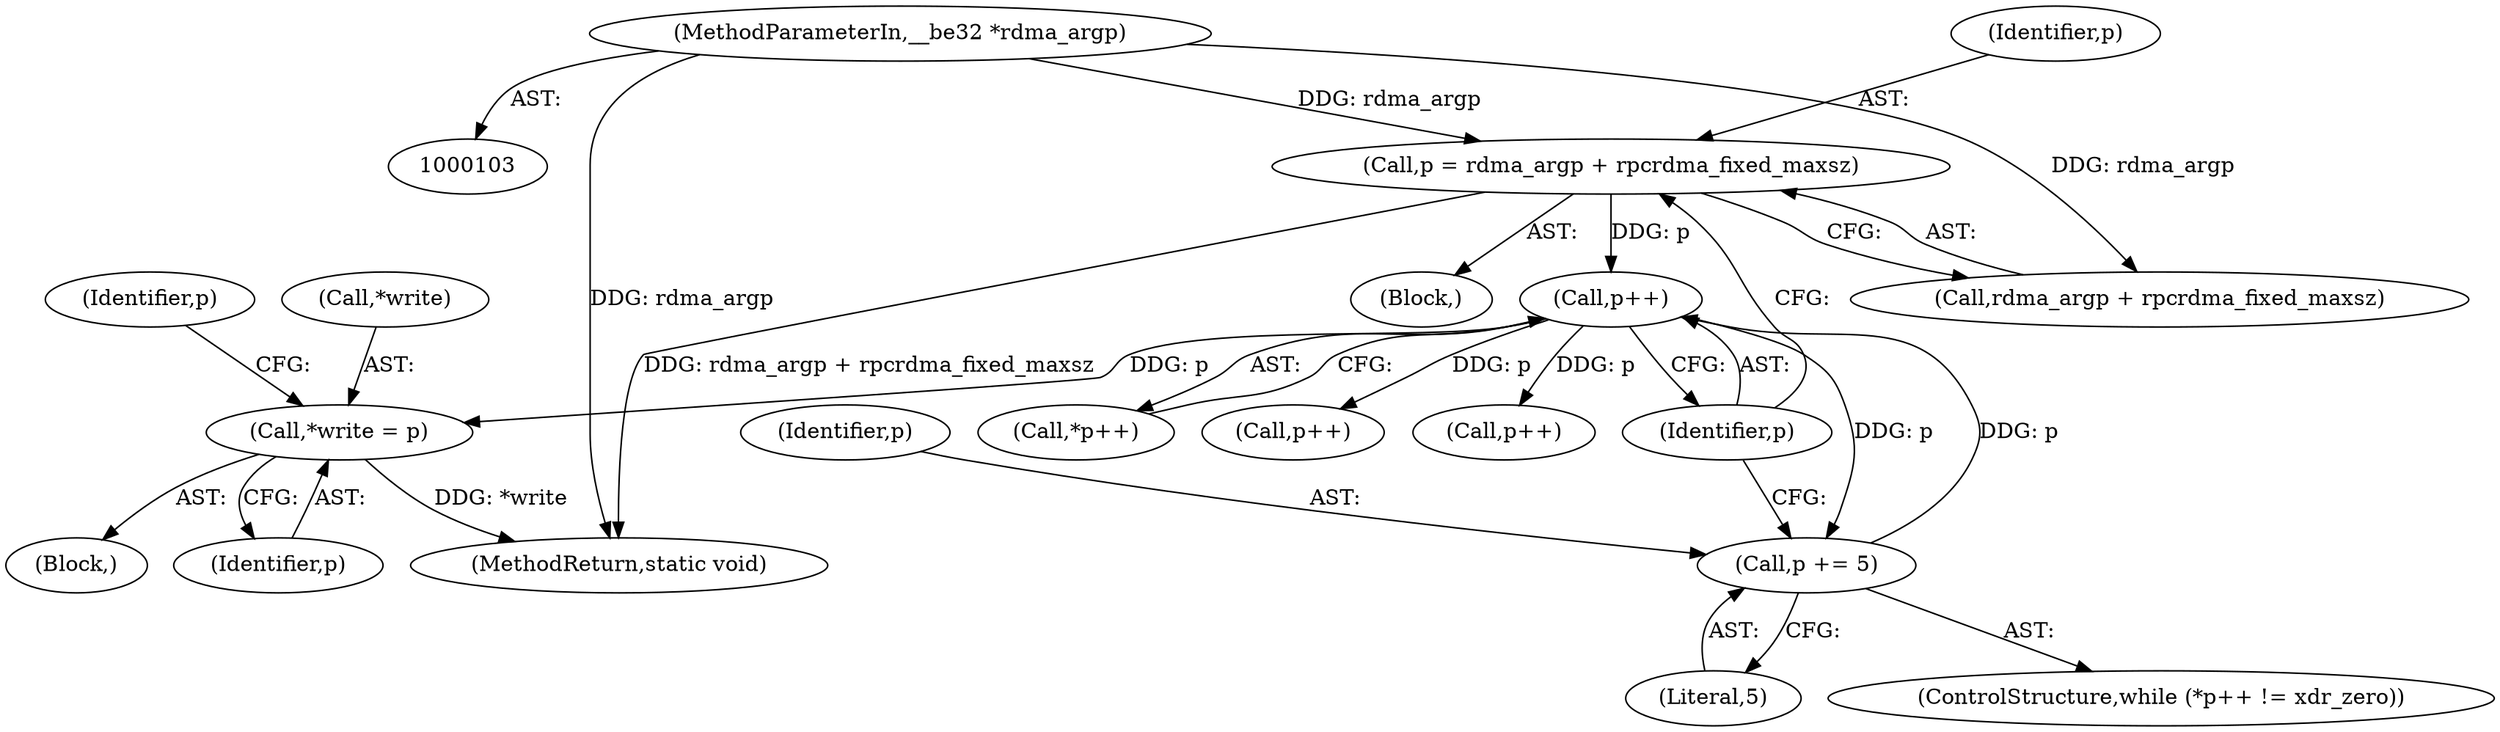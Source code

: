 digraph "0_linux_c70422f760c120480fee4de6c38804c72aa26bc1_37@API" {
"1000129" [label="(Call,*write = p)"];
"1000117" [label="(Call,p++)"];
"1000120" [label="(Call,p += 5)"];
"1000109" [label="(Call,p = rdma_argp + rpcrdma_fixed_maxsz)"];
"1000104" [label="(MethodParameterIn,__be32 *rdma_argp)"];
"1000122" [label="(Literal,5)"];
"1000118" [label="(Identifier,p)"];
"1000130" [label="(Call,*write)"];
"1000104" [label="(MethodParameterIn,__be32 *rdma_argp)"];
"1000111" [label="(Call,rdma_argp + rpcrdma_fixed_maxsz)"];
"1000110" [label="(Identifier,p)"];
"1000137" [label="(Identifier,p)"];
"1000116" [label="(Call,*p++)"];
"1000107" [label="(Block,)"];
"1000121" [label="(Identifier,p)"];
"1000120" [label="(Call,p += 5)"];
"1000114" [label="(ControlStructure,while (*p++ != xdr_zero))"];
"1000170" [label="(MethodReturn,static void)"];
"1000136" [label="(Call,p++)"];
"1000117" [label="(Call,p++)"];
"1000129" [label="(Call,*write = p)"];
"1000109" [label="(Call,p = rdma_argp + rpcrdma_fixed_maxsz)"];
"1000132" [label="(Identifier,p)"];
"1000128" [label="(Block,)"];
"1000154" [label="(Call,p++)"];
"1000129" -> "1000128"  [label="AST: "];
"1000129" -> "1000132"  [label="CFG: "];
"1000130" -> "1000129"  [label="AST: "];
"1000132" -> "1000129"  [label="AST: "];
"1000137" -> "1000129"  [label="CFG: "];
"1000129" -> "1000170"  [label="DDG: *write"];
"1000117" -> "1000129"  [label="DDG: p"];
"1000117" -> "1000116"  [label="AST: "];
"1000117" -> "1000118"  [label="CFG: "];
"1000118" -> "1000117"  [label="AST: "];
"1000116" -> "1000117"  [label="CFG: "];
"1000120" -> "1000117"  [label="DDG: p"];
"1000109" -> "1000117"  [label="DDG: p"];
"1000117" -> "1000120"  [label="DDG: p"];
"1000117" -> "1000136"  [label="DDG: p"];
"1000117" -> "1000154"  [label="DDG: p"];
"1000120" -> "1000114"  [label="AST: "];
"1000120" -> "1000122"  [label="CFG: "];
"1000121" -> "1000120"  [label="AST: "];
"1000122" -> "1000120"  [label="AST: "];
"1000118" -> "1000120"  [label="CFG: "];
"1000109" -> "1000107"  [label="AST: "];
"1000109" -> "1000111"  [label="CFG: "];
"1000110" -> "1000109"  [label="AST: "];
"1000111" -> "1000109"  [label="AST: "];
"1000118" -> "1000109"  [label="CFG: "];
"1000109" -> "1000170"  [label="DDG: rdma_argp + rpcrdma_fixed_maxsz"];
"1000104" -> "1000109"  [label="DDG: rdma_argp"];
"1000104" -> "1000103"  [label="AST: "];
"1000104" -> "1000170"  [label="DDG: rdma_argp"];
"1000104" -> "1000111"  [label="DDG: rdma_argp"];
}
